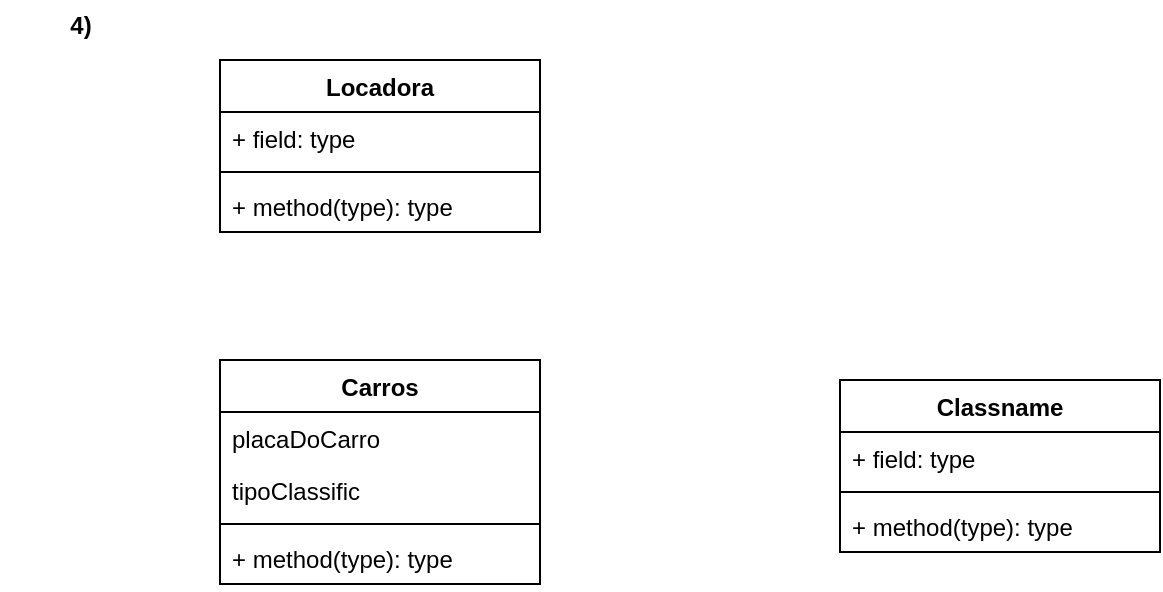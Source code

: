<mxfile version="26.1.0">
  <diagram id="C5RBs43oDa-KdzZeNtuy" name="Page-1">
    <mxGraphModel dx="486" dy="533" grid="1" gridSize="10" guides="1" tooltips="1" connect="1" arrows="1" fold="1" page="1" pageScale="1" pageWidth="827" pageHeight="1169" math="0" shadow="0">
      <root>
        <mxCell id="WIyWlLk6GJQsqaUBKTNV-0" />
        <mxCell id="WIyWlLk6GJQsqaUBKTNV-1" parent="WIyWlLk6GJQsqaUBKTNV-0" />
        <mxCell id="OjI_f3az2D0kCyl6FKEm-0" value="Locadora" style="swimlane;fontStyle=1;align=center;verticalAlign=top;childLayout=stackLayout;horizontal=1;startSize=26;horizontalStack=0;resizeParent=1;resizeParentMax=0;resizeLast=0;collapsible=1;marginBottom=0;whiteSpace=wrap;html=1;" vertex="1" parent="WIyWlLk6GJQsqaUBKTNV-1">
          <mxGeometry x="110" y="40" width="160" height="86" as="geometry" />
        </mxCell>
        <mxCell id="OjI_f3az2D0kCyl6FKEm-1" value="+ field: type" style="text;strokeColor=none;fillColor=none;align=left;verticalAlign=top;spacingLeft=4;spacingRight=4;overflow=hidden;rotatable=0;points=[[0,0.5],[1,0.5]];portConstraint=eastwest;whiteSpace=wrap;html=1;" vertex="1" parent="OjI_f3az2D0kCyl6FKEm-0">
          <mxGeometry y="26" width="160" height="26" as="geometry" />
        </mxCell>
        <mxCell id="OjI_f3az2D0kCyl6FKEm-2" value="" style="line;strokeWidth=1;fillColor=none;align=left;verticalAlign=middle;spacingTop=-1;spacingLeft=3;spacingRight=3;rotatable=0;labelPosition=right;points=[];portConstraint=eastwest;strokeColor=inherit;" vertex="1" parent="OjI_f3az2D0kCyl6FKEm-0">
          <mxGeometry y="52" width="160" height="8" as="geometry" />
        </mxCell>
        <mxCell id="OjI_f3az2D0kCyl6FKEm-3" value="+ method(type): type" style="text;strokeColor=none;fillColor=none;align=left;verticalAlign=top;spacingLeft=4;spacingRight=4;overflow=hidden;rotatable=0;points=[[0,0.5],[1,0.5]];portConstraint=eastwest;whiteSpace=wrap;html=1;" vertex="1" parent="OjI_f3az2D0kCyl6FKEm-0">
          <mxGeometry y="60" width="160" height="26" as="geometry" />
        </mxCell>
        <mxCell id="OjI_f3az2D0kCyl6FKEm-4" value="Carros" style="swimlane;fontStyle=1;align=center;verticalAlign=top;childLayout=stackLayout;horizontal=1;startSize=26;horizontalStack=0;resizeParent=1;resizeParentMax=0;resizeLast=0;collapsible=1;marginBottom=0;whiteSpace=wrap;html=1;" vertex="1" parent="WIyWlLk6GJQsqaUBKTNV-1">
          <mxGeometry x="110" y="190" width="160" height="112" as="geometry" />
        </mxCell>
        <mxCell id="OjI_f3az2D0kCyl6FKEm-5" value="placaDoCarro" style="text;strokeColor=none;fillColor=none;align=left;verticalAlign=top;spacingLeft=4;spacingRight=4;overflow=hidden;rotatable=0;points=[[0,0.5],[1,0.5]];portConstraint=eastwest;whiteSpace=wrap;html=1;" vertex="1" parent="OjI_f3az2D0kCyl6FKEm-4">
          <mxGeometry y="26" width="160" height="26" as="geometry" />
        </mxCell>
        <mxCell id="OjI_f3az2D0kCyl6FKEm-18" value="tipoClassific" style="text;strokeColor=none;fillColor=none;align=left;verticalAlign=top;spacingLeft=4;spacingRight=4;overflow=hidden;rotatable=0;points=[[0,0.5],[1,0.5]];portConstraint=eastwest;whiteSpace=wrap;html=1;" vertex="1" parent="OjI_f3az2D0kCyl6FKEm-4">
          <mxGeometry y="52" width="160" height="26" as="geometry" />
        </mxCell>
        <mxCell id="OjI_f3az2D0kCyl6FKEm-6" value="" style="line;strokeWidth=1;fillColor=none;align=left;verticalAlign=middle;spacingTop=-1;spacingLeft=3;spacingRight=3;rotatable=0;labelPosition=right;points=[];portConstraint=eastwest;strokeColor=inherit;" vertex="1" parent="OjI_f3az2D0kCyl6FKEm-4">
          <mxGeometry y="78" width="160" height="8" as="geometry" />
        </mxCell>
        <mxCell id="OjI_f3az2D0kCyl6FKEm-7" value="+ method(type): type" style="text;strokeColor=none;fillColor=none;align=left;verticalAlign=top;spacingLeft=4;spacingRight=4;overflow=hidden;rotatable=0;points=[[0,0.5],[1,0.5]];portConstraint=eastwest;whiteSpace=wrap;html=1;" vertex="1" parent="OjI_f3az2D0kCyl6FKEm-4">
          <mxGeometry y="86" width="160" height="26" as="geometry" />
        </mxCell>
        <mxCell id="OjI_f3az2D0kCyl6FKEm-8" value="Classname" style="swimlane;fontStyle=1;align=center;verticalAlign=top;childLayout=stackLayout;horizontal=1;startSize=26;horizontalStack=0;resizeParent=1;resizeParentMax=0;resizeLast=0;collapsible=1;marginBottom=0;whiteSpace=wrap;html=1;" vertex="1" parent="WIyWlLk6GJQsqaUBKTNV-1">
          <mxGeometry x="420" y="200" width="160" height="86" as="geometry" />
        </mxCell>
        <mxCell id="OjI_f3az2D0kCyl6FKEm-9" value="+ field: type" style="text;strokeColor=none;fillColor=none;align=left;verticalAlign=top;spacingLeft=4;spacingRight=4;overflow=hidden;rotatable=0;points=[[0,0.5],[1,0.5]];portConstraint=eastwest;whiteSpace=wrap;html=1;" vertex="1" parent="OjI_f3az2D0kCyl6FKEm-8">
          <mxGeometry y="26" width="160" height="26" as="geometry" />
        </mxCell>
        <mxCell id="OjI_f3az2D0kCyl6FKEm-10" value="" style="line;strokeWidth=1;fillColor=none;align=left;verticalAlign=middle;spacingTop=-1;spacingLeft=3;spacingRight=3;rotatable=0;labelPosition=right;points=[];portConstraint=eastwest;strokeColor=inherit;" vertex="1" parent="OjI_f3az2D0kCyl6FKEm-8">
          <mxGeometry y="52" width="160" height="8" as="geometry" />
        </mxCell>
        <mxCell id="OjI_f3az2D0kCyl6FKEm-11" value="+ method(type): type" style="text;strokeColor=none;fillColor=none;align=left;verticalAlign=top;spacingLeft=4;spacingRight=4;overflow=hidden;rotatable=0;points=[[0,0.5],[1,0.5]];portConstraint=eastwest;whiteSpace=wrap;html=1;" vertex="1" parent="OjI_f3az2D0kCyl6FKEm-8">
          <mxGeometry y="60" width="160" height="26" as="geometry" />
        </mxCell>
        <mxCell id="OjI_f3az2D0kCyl6FKEm-12" value="4)" style="text;align=center;fontStyle=1;verticalAlign=middle;spacingLeft=3;spacingRight=3;strokeColor=none;rotatable=0;points=[[0,0.5],[1,0.5]];portConstraint=eastwest;html=1;" vertex="1" parent="WIyWlLk6GJQsqaUBKTNV-1">
          <mxGeometry y="10" width="80" height="26" as="geometry" />
        </mxCell>
      </root>
    </mxGraphModel>
  </diagram>
</mxfile>
